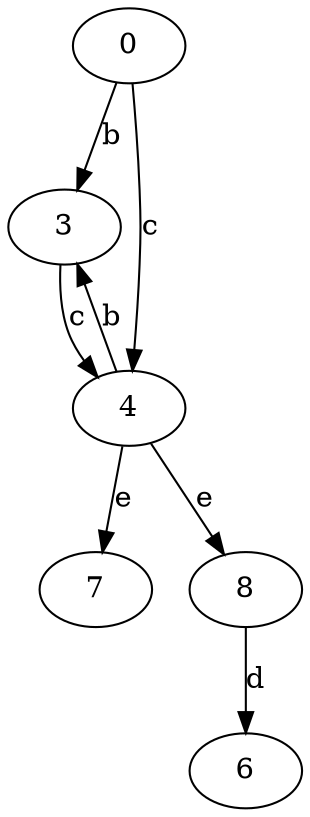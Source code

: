 strict digraph  {
0;
3;
4;
6;
7;
8;
0 -> 3  [label=b];
0 -> 4  [label=c];
3 -> 4  [label=c];
4 -> 3  [label=b];
4 -> 7  [label=e];
4 -> 8  [label=e];
8 -> 6  [label=d];
}
